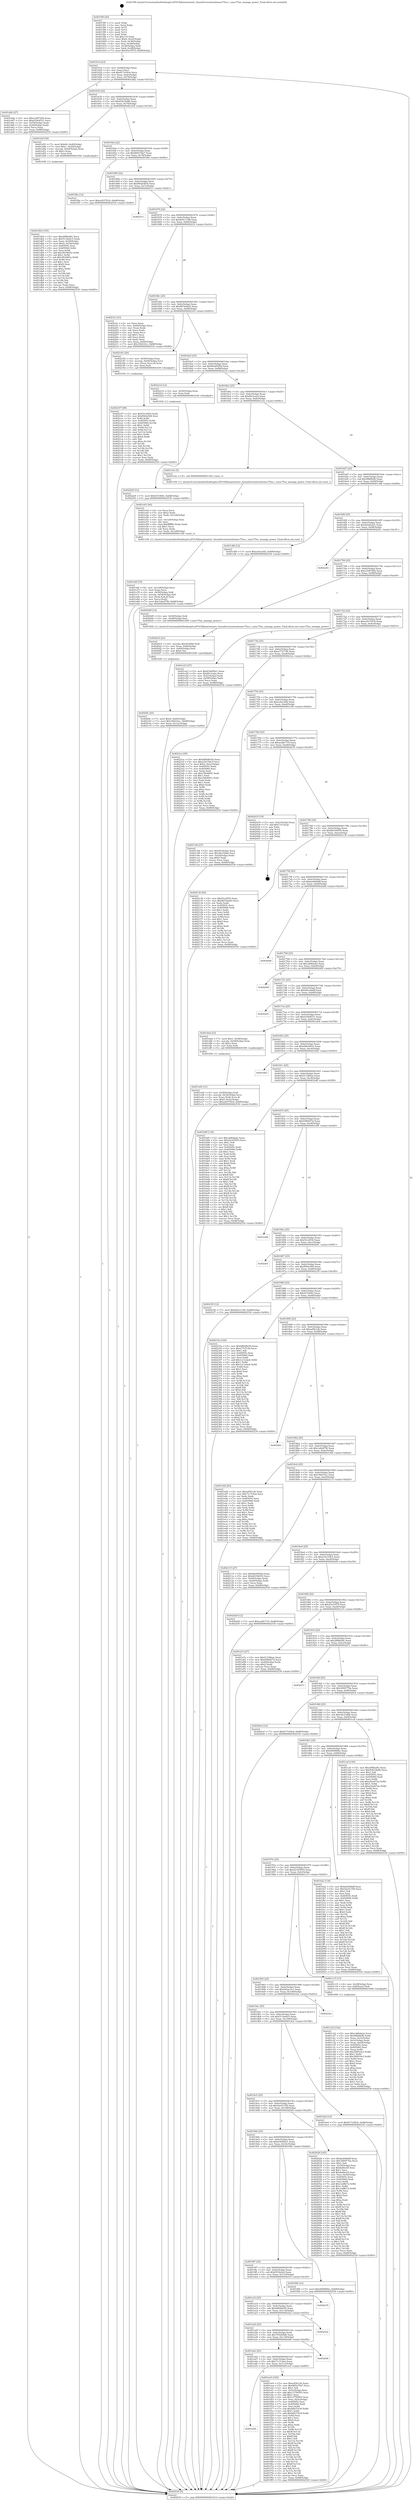 digraph "0x4015f0" {
  label = "0x4015f0 (/mnt/c/Users/mathe/Desktop/tcc/POCII/binaries/extr_linuxdriversnetusbsmsc75xx.c_smsc75xx_manage_power_Final-ollvm.out::main(0))"
  labelloc = "t"
  node[shape=record]

  Entry [label="",width=0.3,height=0.3,shape=circle,fillcolor=black,style=filled]
  "0x40161d" [label="{
     0x40161d [23]\l
     | [instrs]\l
     &nbsp;&nbsp;0x40161d \<+3\>: mov -0x68(%rbp),%eax\l
     &nbsp;&nbsp;0x401620 \<+2\>: mov %eax,%ecx\l
     &nbsp;&nbsp;0x401622 \<+6\>: sub $0x817e59cb,%ecx\l
     &nbsp;&nbsp;0x401628 \<+3\>: mov %eax,-0x6c(%rbp)\l
     &nbsp;&nbsp;0x40162b \<+3\>: mov %ecx,-0x70(%rbp)\l
     &nbsp;&nbsp;0x40162e \<+6\>: je 0000000000401dd2 \<main+0x7e2\>\l
  }"]
  "0x401dd2" [label="{
     0x401dd2 [27]\l
     | [instrs]\l
     &nbsp;&nbsp;0x401dd2 \<+5\>: mov $0xa1697d5b,%eax\l
     &nbsp;&nbsp;0x401dd7 \<+5\>: mov $0xd3564531,%ecx\l
     &nbsp;&nbsp;0x401ddc \<+3\>: mov -0x54(%rbp),%edx\l
     &nbsp;&nbsp;0x401ddf \<+3\>: cmp -0x44(%rbp),%edx\l
     &nbsp;&nbsp;0x401de2 \<+3\>: cmovl %ecx,%eax\l
     &nbsp;&nbsp;0x401de5 \<+3\>: mov %eax,-0x68(%rbp)\l
     &nbsp;&nbsp;0x401de8 \<+5\>: jmp 0000000000402530 \<main+0xf40\>\l
  }"]
  "0x401634" [label="{
     0x401634 [22]\l
     | [instrs]\l
     &nbsp;&nbsp;0x401634 \<+5\>: jmp 0000000000401639 \<main+0x49\>\l
     &nbsp;&nbsp;0x401639 \<+3\>: mov -0x6c(%rbp),%eax\l
     &nbsp;&nbsp;0x40163c \<+5\>: sub $0x83619e86,%eax\l
     &nbsp;&nbsp;0x401641 \<+3\>: mov %eax,-0x74(%rbp)\l
     &nbsp;&nbsp;0x401644 \<+6\>: je 0000000000401d3f \<main+0x74f\>\l
  }"]
  Exit [label="",width=0.3,height=0.3,shape=circle,fillcolor=black,style=filled,peripheries=2]
  "0x401d3f" [label="{
     0x401d3f [30]\l
     | [instrs]\l
     &nbsp;&nbsp;0x401d3f \<+7\>: movl $0x64,-0x40(%rbp)\l
     &nbsp;&nbsp;0x401d46 \<+7\>: movl $0x1,-0x44(%rbp)\l
     &nbsp;&nbsp;0x401d4d \<+4\>: movslq -0x44(%rbp),%rax\l
     &nbsp;&nbsp;0x401d51 \<+4\>: shl $0x3,%rax\l
     &nbsp;&nbsp;0x401d55 \<+3\>: mov %rax,%rdi\l
     &nbsp;&nbsp;0x401d58 \<+5\>: call 0000000000401050 \<malloc@plt\>\l
     | [calls]\l
     &nbsp;&nbsp;0x401050 \{1\} (unknown)\l
  }"]
  "0x40164a" [label="{
     0x40164a [22]\l
     | [instrs]\l
     &nbsp;&nbsp;0x40164a \<+5\>: jmp 000000000040164f \<main+0x5f\>\l
     &nbsp;&nbsp;0x40164f \<+3\>: mov -0x6c(%rbp),%eax\l
     &nbsp;&nbsp;0x401652 \<+5\>: sub $0x865e79a7,%eax\l
     &nbsp;&nbsp;0x401657 \<+3\>: mov %eax,-0x78(%rbp)\l
     &nbsp;&nbsp;0x40165a \<+6\>: je 0000000000401f8a \<main+0x99a\>\l
  }"]
  "0x402229" [label="{
     0x402229 [12]\l
     | [instrs]\l
     &nbsp;&nbsp;0x402229 \<+7\>: movl $0x615369c,-0x68(%rbp)\l
     &nbsp;&nbsp;0x402230 \<+5\>: jmp 0000000000402530 \<main+0xf40\>\l
  }"]
  "0x401f8a" [label="{
     0x401f8a [12]\l
     | [instrs]\l
     &nbsp;&nbsp;0x401f8a \<+7\>: movl $0xa2037818,-0x68(%rbp)\l
     &nbsp;&nbsp;0x401f91 \<+5\>: jmp 0000000000402530 \<main+0xf40\>\l
  }"]
  "0x401660" [label="{
     0x401660 [22]\l
     | [instrs]\l
     &nbsp;&nbsp;0x401660 \<+5\>: jmp 0000000000401665 \<main+0x75\>\l
     &nbsp;&nbsp;0x401665 \<+3\>: mov -0x6c(%rbp),%eax\l
     &nbsp;&nbsp;0x401668 \<+5\>: sub $0x89ad383b,%eax\l
     &nbsp;&nbsp;0x40166d \<+3\>: mov %eax,-0x7c(%rbp)\l
     &nbsp;&nbsp;0x401670 \<+6\>: je 0000000000402511 \<main+0xf21\>\l
  }"]
  "0x402197" [label="{
     0x402197 [89]\l
     | [instrs]\l
     &nbsp;&nbsp;0x402197 \<+5\>: mov $0xf3cc0f34,%edx\l
     &nbsp;&nbsp;0x40219c \<+5\>: mov $0xf944e560,%esi\l
     &nbsp;&nbsp;0x4021a1 \<+3\>: xor %r8d,%r8d\l
     &nbsp;&nbsp;0x4021a4 \<+8\>: mov 0x40505c,%r9d\l
     &nbsp;&nbsp;0x4021ac \<+8\>: mov 0x405060,%r10d\l
     &nbsp;&nbsp;0x4021b4 \<+4\>: sub $0x1,%r8d\l
     &nbsp;&nbsp;0x4021b8 \<+3\>: mov %r9d,%r11d\l
     &nbsp;&nbsp;0x4021bb \<+3\>: add %r8d,%r11d\l
     &nbsp;&nbsp;0x4021be \<+4\>: imul %r11d,%r9d\l
     &nbsp;&nbsp;0x4021c2 \<+4\>: and $0x1,%r9d\l
     &nbsp;&nbsp;0x4021c6 \<+4\>: cmp $0x0,%r9d\l
     &nbsp;&nbsp;0x4021ca \<+3\>: sete %bl\l
     &nbsp;&nbsp;0x4021cd \<+4\>: cmp $0xa,%r10d\l
     &nbsp;&nbsp;0x4021d1 \<+4\>: setl %r14b\l
     &nbsp;&nbsp;0x4021d5 \<+3\>: mov %bl,%r15b\l
     &nbsp;&nbsp;0x4021d8 \<+3\>: and %r14b,%r15b\l
     &nbsp;&nbsp;0x4021db \<+3\>: xor %r14b,%bl\l
     &nbsp;&nbsp;0x4021de \<+3\>: or %bl,%r15b\l
     &nbsp;&nbsp;0x4021e1 \<+4\>: test $0x1,%r15b\l
     &nbsp;&nbsp;0x4021e5 \<+3\>: cmovne %esi,%edx\l
     &nbsp;&nbsp;0x4021e8 \<+3\>: mov %edx,-0x68(%rbp)\l
     &nbsp;&nbsp;0x4021eb \<+5\>: jmp 0000000000402530 \<main+0xf40\>\l
  }"]
  "0x402511" [label="{
     0x402511\l
  }", style=dashed]
  "0x401676" [label="{
     0x401676 [22]\l
     | [instrs]\l
     &nbsp;&nbsp;0x401676 \<+5\>: jmp 000000000040167b \<main+0x8b\>\l
     &nbsp;&nbsp;0x40167b \<+3\>: mov -0x6c(%rbp),%eax\l
     &nbsp;&nbsp;0x40167e \<+5\>: sub $0x8a5c1148,%eax\l
     &nbsp;&nbsp;0x401683 \<+3\>: mov %eax,-0x80(%rbp)\l
     &nbsp;&nbsp;0x401686 \<+6\>: je 00000000004021fc \<main+0xc0c\>\l
  }"]
  "0x4020fc" [label="{
     0x4020fc [25]\l
     | [instrs]\l
     &nbsp;&nbsp;0x4020fc \<+7\>: movl $0x0,-0x64(%rbp)\l
     &nbsp;&nbsp;0x402103 \<+7\>: movl $0x1fb410cc,-0x68(%rbp)\l
     &nbsp;&nbsp;0x40210a \<+6\>: mov %eax,-0x12c(%rbp)\l
     &nbsp;&nbsp;0x402110 \<+5\>: jmp 0000000000402530 \<main+0xf40\>\l
  }"]
  "0x4021fc" [label="{
     0x4021fc [33]\l
     | [instrs]\l
     &nbsp;&nbsp;0x4021fc \<+2\>: xor %eax,%eax\l
     &nbsp;&nbsp;0x4021fe \<+3\>: mov -0x64(%rbp),%ecx\l
     &nbsp;&nbsp;0x402201 \<+2\>: mov %eax,%edx\l
     &nbsp;&nbsp;0x402203 \<+2\>: sub %ecx,%edx\l
     &nbsp;&nbsp;0x402205 \<+2\>: mov %eax,%ecx\l
     &nbsp;&nbsp;0x402207 \<+3\>: sub $0x1,%ecx\l
     &nbsp;&nbsp;0x40220a \<+2\>: add %ecx,%edx\l
     &nbsp;&nbsp;0x40220c \<+2\>: sub %edx,%eax\l
     &nbsp;&nbsp;0x40220e \<+3\>: mov %eax,-0x64(%rbp)\l
     &nbsp;&nbsp;0x402211 \<+7\>: movl $0x1fb410cc,-0x68(%rbp)\l
     &nbsp;&nbsp;0x402218 \<+5\>: jmp 0000000000402530 \<main+0xf40\>\l
  }"]
  "0x40168c" [label="{
     0x40168c [25]\l
     | [instrs]\l
     &nbsp;&nbsp;0x40168c \<+5\>: jmp 0000000000401691 \<main+0xa1\>\l
     &nbsp;&nbsp;0x401691 \<+3\>: mov -0x6c(%rbp),%eax\l
     &nbsp;&nbsp;0x401694 \<+5\>: sub $0x8b7babd3,%eax\l
     &nbsp;&nbsp;0x401699 \<+6\>: mov %eax,-0x84(%rbp)\l
     &nbsp;&nbsp;0x40169f \<+6\>: je 0000000000402183 \<main+0xb93\>\l
  }"]
  "0x4020e5" [label="{
     0x4020e5 [23]\l
     | [instrs]\l
     &nbsp;&nbsp;0x4020e5 \<+10\>: movabs $0x4030b6,%rdi\l
     &nbsp;&nbsp;0x4020ef \<+3\>: mov %eax,-0x60(%rbp)\l
     &nbsp;&nbsp;0x4020f2 \<+3\>: mov -0x60(%rbp),%esi\l
     &nbsp;&nbsp;0x4020f5 \<+2\>: mov $0x0,%al\l
     &nbsp;&nbsp;0x4020f7 \<+5\>: call 0000000000401040 \<printf@plt\>\l
     | [calls]\l
     &nbsp;&nbsp;0x401040 \{1\} (unknown)\l
  }"]
  "0x402183" [label="{
     0x402183 [20]\l
     | [instrs]\l
     &nbsp;&nbsp;0x402183 \<+4\>: mov -0x50(%rbp),%rax\l
     &nbsp;&nbsp;0x402187 \<+4\>: movslq -0x64(%rbp),%rcx\l
     &nbsp;&nbsp;0x40218b \<+4\>: mov (%rax,%rcx,8),%rax\l
     &nbsp;&nbsp;0x40218f \<+3\>: mov %rax,%rdi\l
     &nbsp;&nbsp;0x402192 \<+5\>: call 0000000000401030 \<free@plt\>\l
     | [calls]\l
     &nbsp;&nbsp;0x401030 \{1\} (unknown)\l
  }"]
  "0x4016a5" [label="{
     0x4016a5 [25]\l
     | [instrs]\l
     &nbsp;&nbsp;0x4016a5 \<+5\>: jmp 00000000004016aa \<main+0xba\>\l
     &nbsp;&nbsp;0x4016aa \<+3\>: mov -0x6c(%rbp),%eax\l
     &nbsp;&nbsp;0x4016ad \<+5\>: sub $0x8ba85d5d,%eax\l
     &nbsp;&nbsp;0x4016b2 \<+6\>: mov %eax,-0x88(%rbp)\l
     &nbsp;&nbsp;0x4016b8 \<+6\>: je 000000000040221d \<main+0xc2d\>\l
  }"]
  "0x401a5b" [label="{
     0x401a5b\l
  }", style=dashed]
  "0x40221d" [label="{
     0x40221d [12]\l
     | [instrs]\l
     &nbsp;&nbsp;0x40221d \<+4\>: mov -0x50(%rbp),%rax\l
     &nbsp;&nbsp;0x402221 \<+3\>: mov %rax,%rdi\l
     &nbsp;&nbsp;0x402224 \<+5\>: call 0000000000401030 \<free@plt\>\l
     | [calls]\l
     &nbsp;&nbsp;0x401030 \{1\} (unknown)\l
  }"]
  "0x4016be" [label="{
     0x4016be [25]\l
     | [instrs]\l
     &nbsp;&nbsp;0x4016be \<+5\>: jmp 00000000004016c3 \<main+0xd3\>\l
     &nbsp;&nbsp;0x4016c3 \<+3\>: mov -0x6c(%rbp),%eax\l
     &nbsp;&nbsp;0x4016c6 \<+5\>: sub $0x8fc3ca2a,%eax\l
     &nbsp;&nbsp;0x4016cb \<+6\>: mov %eax,-0x8c(%rbp)\l
     &nbsp;&nbsp;0x4016d1 \<+6\>: je 0000000000401e3e \<main+0x84e\>\l
  }"]
  "0x401ee5" [label="{
     0x401ee5 [165]\l
     | [instrs]\l
     &nbsp;&nbsp;0x401ee5 \<+5\>: mov $0xed5b12b,%eax\l
     &nbsp;&nbsp;0x401eea \<+5\>: mov $0x865e79a7,%ecx\l
     &nbsp;&nbsp;0x401eef \<+2\>: mov $0x1,%dl\l
     &nbsp;&nbsp;0x401ef1 \<+3\>: mov -0x5c(%rbp),%esi\l
     &nbsp;&nbsp;0x401ef4 \<+6\>: add $0x13750503,%esi\l
     &nbsp;&nbsp;0x401efa \<+3\>: add $0x1,%esi\l
     &nbsp;&nbsp;0x401efd \<+6\>: sub $0x13750503,%esi\l
     &nbsp;&nbsp;0x401f03 \<+3\>: mov %esi,-0x5c(%rbp)\l
     &nbsp;&nbsp;0x401f06 \<+7\>: mov 0x40505c,%esi\l
     &nbsp;&nbsp;0x401f0d \<+7\>: mov 0x405060,%edi\l
     &nbsp;&nbsp;0x401f14 \<+3\>: mov %esi,%r8d\l
     &nbsp;&nbsp;0x401f17 \<+7\>: sub $0xbf637439,%r8d\l
     &nbsp;&nbsp;0x401f1e \<+4\>: sub $0x1,%r8d\l
     &nbsp;&nbsp;0x401f22 \<+7\>: add $0xbf637439,%r8d\l
     &nbsp;&nbsp;0x401f29 \<+4\>: imul %r8d,%esi\l
     &nbsp;&nbsp;0x401f2d \<+3\>: and $0x1,%esi\l
     &nbsp;&nbsp;0x401f30 \<+3\>: cmp $0x0,%esi\l
     &nbsp;&nbsp;0x401f33 \<+4\>: sete %r9b\l
     &nbsp;&nbsp;0x401f37 \<+3\>: cmp $0xa,%edi\l
     &nbsp;&nbsp;0x401f3a \<+4\>: setl %r10b\l
     &nbsp;&nbsp;0x401f3e \<+3\>: mov %r9b,%r11b\l
     &nbsp;&nbsp;0x401f41 \<+4\>: xor $0xff,%r11b\l
     &nbsp;&nbsp;0x401f45 \<+3\>: mov %r10b,%bl\l
     &nbsp;&nbsp;0x401f48 \<+3\>: xor $0xff,%bl\l
     &nbsp;&nbsp;0x401f4b \<+3\>: xor $0x1,%dl\l
     &nbsp;&nbsp;0x401f4e \<+3\>: mov %r11b,%r14b\l
     &nbsp;&nbsp;0x401f51 \<+4\>: and $0xff,%r14b\l
     &nbsp;&nbsp;0x401f55 \<+3\>: and %dl,%r9b\l
     &nbsp;&nbsp;0x401f58 \<+3\>: mov %bl,%r15b\l
     &nbsp;&nbsp;0x401f5b \<+4\>: and $0xff,%r15b\l
     &nbsp;&nbsp;0x401f5f \<+3\>: and %dl,%r10b\l
     &nbsp;&nbsp;0x401f62 \<+3\>: or %r9b,%r14b\l
     &nbsp;&nbsp;0x401f65 \<+3\>: or %r10b,%r15b\l
     &nbsp;&nbsp;0x401f68 \<+3\>: xor %r15b,%r14b\l
     &nbsp;&nbsp;0x401f6b \<+3\>: or %bl,%r11b\l
     &nbsp;&nbsp;0x401f6e \<+4\>: xor $0xff,%r11b\l
     &nbsp;&nbsp;0x401f72 \<+3\>: or $0x1,%dl\l
     &nbsp;&nbsp;0x401f75 \<+3\>: and %dl,%r11b\l
     &nbsp;&nbsp;0x401f78 \<+3\>: or %r11b,%r14b\l
     &nbsp;&nbsp;0x401f7b \<+4\>: test $0x1,%r14b\l
     &nbsp;&nbsp;0x401f7f \<+3\>: cmovne %ecx,%eax\l
     &nbsp;&nbsp;0x401f82 \<+3\>: mov %eax,-0x68(%rbp)\l
     &nbsp;&nbsp;0x401f85 \<+5\>: jmp 0000000000402530 \<main+0xf40\>\l
  }"]
  "0x401e3e" [label="{
     0x401e3e [5]\l
     | [instrs]\l
     &nbsp;&nbsp;0x401e3e \<+5\>: call 0000000000401160 \<next_i\>\l
     | [calls]\l
     &nbsp;&nbsp;0x401160 \{1\} (/mnt/c/Users/mathe/Desktop/tcc/POCII/binaries/extr_linuxdriversnetusbsmsc75xx.c_smsc75xx_manage_power_Final-ollvm.out::next_i)\l
  }"]
  "0x4016d7" [label="{
     0x4016d7 [25]\l
     | [instrs]\l
     &nbsp;&nbsp;0x4016d7 \<+5\>: jmp 00000000004016dc \<main+0xec\>\l
     &nbsp;&nbsp;0x4016dc \<+3\>: mov -0x6c(%rbp),%eax\l
     &nbsp;&nbsp;0x4016df \<+5\>: sub $0x99b8fefb,%eax\l
     &nbsp;&nbsp;0x4016e4 \<+6\>: mov %eax,-0x90(%rbp)\l
     &nbsp;&nbsp;0x4016ea \<+6\>: je 0000000000401c88 \<main+0x698\>\l
  }"]
  "0x401a42" [label="{
     0x401a42 [25]\l
     | [instrs]\l
     &nbsp;&nbsp;0x401a42 \<+5\>: jmp 0000000000401a47 \<main+0x457\>\l
     &nbsp;&nbsp;0x401a47 \<+3\>: mov -0x6c(%rbp),%eax\l
     &nbsp;&nbsp;0x401a4a \<+5\>: sub $0x71c7c4ea,%eax\l
     &nbsp;&nbsp;0x401a4f \<+6\>: mov %eax,-0x11c(%rbp)\l
     &nbsp;&nbsp;0x401a55 \<+6\>: je 0000000000401ee5 \<main+0x8f5\>\l
  }"]
  "0x401c88" [label="{
     0x401c88 [12]\l
     | [instrs]\l
     &nbsp;&nbsp;0x401c88 \<+7\>: movl $0xac6ce292,-0x68(%rbp)\l
     &nbsp;&nbsp;0x401c8f \<+5\>: jmp 0000000000402530 \<main+0xf40\>\l
  }"]
  "0x4016f0" [label="{
     0x4016f0 [25]\l
     | [instrs]\l
     &nbsp;&nbsp;0x4016f0 \<+5\>: jmp 00000000004016f5 \<main+0x105\>\l
     &nbsp;&nbsp;0x4016f5 \<+3\>: mov -0x6c(%rbp),%eax\l
     &nbsp;&nbsp;0x4016f8 \<+5\>: sub $0x9a5d2221,%eax\l
     &nbsp;&nbsp;0x4016fd \<+6\>: mov %eax,-0x94(%rbp)\l
     &nbsp;&nbsp;0x401703 \<+6\>: je 0000000000402241 \<main+0xc51\>\l
  }"]
  "0x402448" [label="{
     0x402448\l
  }", style=dashed]
  "0x402241" [label="{
     0x402241\l
  }", style=dashed]
  "0x401709" [label="{
     0x401709 [25]\l
     | [instrs]\l
     &nbsp;&nbsp;0x401709 \<+5\>: jmp 000000000040170e \<main+0x11e\>\l
     &nbsp;&nbsp;0x40170e \<+3\>: mov -0x6c(%rbp),%eax\l
     &nbsp;&nbsp;0x401711 \<+5\>: sub $0xa1697d5b,%eax\l
     &nbsp;&nbsp;0x401716 \<+6\>: mov %eax,-0x98(%rbp)\l
     &nbsp;&nbsp;0x40171c \<+6\>: je 00000000004020d9 \<main+0xae9\>\l
  }"]
  "0x401a29" [label="{
     0x401a29 [25]\l
     | [instrs]\l
     &nbsp;&nbsp;0x401a29 \<+5\>: jmp 0000000000401a2e \<main+0x43e\>\l
     &nbsp;&nbsp;0x401a2e \<+3\>: mov -0x6c(%rbp),%eax\l
     &nbsp;&nbsp;0x401a31 \<+5\>: sub $0x705e65d6,%eax\l
     &nbsp;&nbsp;0x401a36 \<+6\>: mov %eax,-0x118(%rbp)\l
     &nbsp;&nbsp;0x401a3c \<+6\>: je 0000000000402448 \<main+0xe58\>\l
  }"]
  "0x4020d9" [label="{
     0x4020d9 [12]\l
     | [instrs]\l
     &nbsp;&nbsp;0x4020d9 \<+4\>: mov -0x50(%rbp),%rdi\l
     &nbsp;&nbsp;0x4020dd \<+3\>: mov -0x40(%rbp),%esi\l
     &nbsp;&nbsp;0x4020e0 \<+5\>: call 0000000000401400 \<smsc75xx_manage_power\>\l
     | [calls]\l
     &nbsp;&nbsp;0x401400 \{1\} (/mnt/c/Users/mathe/Desktop/tcc/POCII/binaries/extr_linuxdriversnetusbsmsc75xx.c_smsc75xx_manage_power_Final-ollvm.out::smsc75xx_manage_power)\l
  }"]
  "0x401722" [label="{
     0x401722 [25]\l
     | [instrs]\l
     &nbsp;&nbsp;0x401722 \<+5\>: jmp 0000000000401727 \<main+0x137\>\l
     &nbsp;&nbsp;0x401727 \<+3\>: mov -0x6c(%rbp),%eax\l
     &nbsp;&nbsp;0x40172a \<+5\>: sub $0xa2037818,%eax\l
     &nbsp;&nbsp;0x40172f \<+6\>: mov %eax,-0x9c(%rbp)\l
     &nbsp;&nbsp;0x401735 \<+6\>: je 0000000000401e23 \<main+0x833\>\l
  }"]
  "0x402522" [label="{
     0x402522\l
  }", style=dashed]
  "0x401e23" [label="{
     0x401e23 [27]\l
     | [instrs]\l
     &nbsp;&nbsp;0x401e23 \<+5\>: mov $0x634d5be1,%eax\l
     &nbsp;&nbsp;0x401e28 \<+5\>: mov $0x8fc3ca2a,%ecx\l
     &nbsp;&nbsp;0x401e2d \<+3\>: mov -0x5c(%rbp),%edx\l
     &nbsp;&nbsp;0x401e30 \<+3\>: cmp -0x58(%rbp),%edx\l
     &nbsp;&nbsp;0x401e33 \<+3\>: cmovl %ecx,%eax\l
     &nbsp;&nbsp;0x401e36 \<+3\>: mov %eax,-0x68(%rbp)\l
     &nbsp;&nbsp;0x401e39 \<+5\>: jmp 0000000000402530 \<main+0xf40\>\l
  }"]
  "0x40173b" [label="{
     0x40173b [25]\l
     | [instrs]\l
     &nbsp;&nbsp;0x40173b \<+5\>: jmp 0000000000401740 \<main+0x150\>\l
     &nbsp;&nbsp;0x401740 \<+3\>: mov -0x6c(%rbp),%eax\l
     &nbsp;&nbsp;0x401743 \<+5\>: sub $0xa77271fb,%eax\l
     &nbsp;&nbsp;0x401748 \<+6\>: mov %eax,-0xa0(%rbp)\l
     &nbsp;&nbsp;0x40174e \<+6\>: je 00000000004023ca \<main+0xdda\>\l
  }"]
  "0x401a10" [label="{
     0x401a10 [25]\l
     | [instrs]\l
     &nbsp;&nbsp;0x401a10 \<+5\>: jmp 0000000000401a15 \<main+0x425\>\l
     &nbsp;&nbsp;0x401a15 \<+3\>: mov -0x6c(%rbp),%eax\l
     &nbsp;&nbsp;0x401a18 \<+5\>: sub $0x689d9e50,%eax\l
     &nbsp;&nbsp;0x401a1d \<+6\>: mov %eax,-0x114(%rbp)\l
     &nbsp;&nbsp;0x401a23 \<+6\>: je 0000000000402522 \<main+0xf32\>\l
  }"]
  "0x4023ca" [label="{
     0x4023ca [95]\l
     | [instrs]\l
     &nbsp;&nbsp;0x4023ca \<+5\>: mov $0x689d9e50,%eax\l
     &nbsp;&nbsp;0x4023cf \<+5\>: mov $0x23415dc5,%ecx\l
     &nbsp;&nbsp;0x4023d4 \<+7\>: movl $0x0,-0x2c(%rbp)\l
     &nbsp;&nbsp;0x4023db \<+7\>: mov 0x40505c,%edx\l
     &nbsp;&nbsp;0x4023e2 \<+7\>: mov 0x405060,%esi\l
     &nbsp;&nbsp;0x4023e9 \<+2\>: mov %edx,%edi\l
     &nbsp;&nbsp;0x4023eb \<+6\>: sub $0xc58e8491,%edi\l
     &nbsp;&nbsp;0x4023f1 \<+3\>: sub $0x1,%edi\l
     &nbsp;&nbsp;0x4023f4 \<+6\>: add $0xc58e8491,%edi\l
     &nbsp;&nbsp;0x4023fa \<+3\>: imul %edi,%edx\l
     &nbsp;&nbsp;0x4023fd \<+3\>: and $0x1,%edx\l
     &nbsp;&nbsp;0x402400 \<+3\>: cmp $0x0,%edx\l
     &nbsp;&nbsp;0x402403 \<+4\>: sete %r8b\l
     &nbsp;&nbsp;0x402407 \<+3\>: cmp $0xa,%esi\l
     &nbsp;&nbsp;0x40240a \<+4\>: setl %r9b\l
     &nbsp;&nbsp;0x40240e \<+3\>: mov %r8b,%r10b\l
     &nbsp;&nbsp;0x402411 \<+3\>: and %r9b,%r10b\l
     &nbsp;&nbsp;0x402414 \<+3\>: xor %r9b,%r8b\l
     &nbsp;&nbsp;0x402417 \<+3\>: or %r8b,%r10b\l
     &nbsp;&nbsp;0x40241a \<+4\>: test $0x1,%r10b\l
     &nbsp;&nbsp;0x40241e \<+3\>: cmovne %ecx,%eax\l
     &nbsp;&nbsp;0x402421 \<+3\>: mov %eax,-0x68(%rbp)\l
     &nbsp;&nbsp;0x402424 \<+5\>: jmp 0000000000402530 \<main+0xf40\>\l
  }"]
  "0x401754" [label="{
     0x401754 [25]\l
     | [instrs]\l
     &nbsp;&nbsp;0x401754 \<+5\>: jmp 0000000000401759 \<main+0x169\>\l
     &nbsp;&nbsp;0x401759 \<+3\>: mov -0x6c(%rbp),%eax\l
     &nbsp;&nbsp;0x40175c \<+5\>: sub $0xac6ce292,%eax\l
     &nbsp;&nbsp;0x401761 \<+6\>: mov %eax,-0xa4(%rbp)\l
     &nbsp;&nbsp;0x401767 \<+6\>: je 0000000000401c94 \<main+0x6a4\>\l
  }"]
  "0x402235" [label="{
     0x402235\l
  }", style=dashed]
  "0x401c94" [label="{
     0x401c94 [27]\l
     | [instrs]\l
     &nbsp;&nbsp;0x401c94 \<+5\>: mov $0x6534efa4,%eax\l
     &nbsp;&nbsp;0x401c99 \<+5\>: mov $0x3fe33d6b,%ecx\l
     &nbsp;&nbsp;0x401c9e \<+3\>: mov -0x24(%rbp),%edx\l
     &nbsp;&nbsp;0x401ca1 \<+3\>: cmp $0x0,%edx\l
     &nbsp;&nbsp;0x401ca4 \<+3\>: cmove %ecx,%eax\l
     &nbsp;&nbsp;0x401ca7 \<+3\>: mov %eax,-0x68(%rbp)\l
     &nbsp;&nbsp;0x401caa \<+5\>: jmp 0000000000402530 \<main+0xf40\>\l
  }"]
  "0x40176d" [label="{
     0x40176d [25]\l
     | [instrs]\l
     &nbsp;&nbsp;0x40176d \<+5\>: jmp 0000000000401772 \<main+0x182\>\l
     &nbsp;&nbsp;0x401772 \<+3\>: mov -0x6c(%rbp),%eax\l
     &nbsp;&nbsp;0x401775 \<+5\>: sub $0xacdbc719,%eax\l
     &nbsp;&nbsp;0x40177a \<+6\>: mov %eax,-0xa8(%rbp)\l
     &nbsp;&nbsp;0x401780 \<+6\>: je 0000000000402435 \<main+0xe45\>\l
  }"]
  "0x4019f7" [label="{
     0x4019f7 [25]\l
     | [instrs]\l
     &nbsp;&nbsp;0x4019f7 \<+5\>: jmp 00000000004019fc \<main+0x40c\>\l
     &nbsp;&nbsp;0x4019fc \<+3\>: mov -0x6c(%rbp),%eax\l
     &nbsp;&nbsp;0x4019ff \<+5\>: sub $0x6534efa4,%eax\l
     &nbsp;&nbsp;0x401a04 \<+6\>: mov %eax,-0x110(%rbp)\l
     &nbsp;&nbsp;0x401a0a \<+6\>: je 0000000000402235 \<main+0xc45\>\l
  }"]
  "0x402435" [label="{
     0x402435 [19]\l
     | [instrs]\l
     &nbsp;&nbsp;0x402435 \<+3\>: mov -0x2c(%rbp),%eax\l
     &nbsp;&nbsp;0x402438 \<+7\>: add $0x110,%rsp\l
     &nbsp;&nbsp;0x40243f \<+1\>: pop %rbx\l
     &nbsp;&nbsp;0x402440 \<+2\>: pop %r12\l
     &nbsp;&nbsp;0x402442 \<+2\>: pop %r14\l
     &nbsp;&nbsp;0x402444 \<+2\>: pop %r15\l
     &nbsp;&nbsp;0x402446 \<+1\>: pop %rbp\l
     &nbsp;&nbsp;0x402447 \<+1\>: ret\l
  }"]
  "0x401786" [label="{
     0x401786 [25]\l
     | [instrs]\l
     &nbsp;&nbsp;0x401786 \<+5\>: jmp 000000000040178b \<main+0x19b\>\l
     &nbsp;&nbsp;0x40178b \<+3\>: mov -0x6c(%rbp),%eax\l
     &nbsp;&nbsp;0x40178e \<+5\>: sub $0xb8194055,%eax\l
     &nbsp;&nbsp;0x401793 \<+6\>: mov %eax,-0xac(%rbp)\l
     &nbsp;&nbsp;0x401799 \<+6\>: je 0000000000402130 \<main+0xb40\>\l
  }"]
  "0x401f96" [label="{
     0x401f96 [12]\l
     | [instrs]\l
     &nbsp;&nbsp;0x401f96 \<+7\>: movl $0x400906bc,-0x68(%rbp)\l
     &nbsp;&nbsp;0x401f9d \<+5\>: jmp 0000000000402530 \<main+0xf40\>\l
  }"]
  "0x402130" [label="{
     0x402130 [83]\l
     | [instrs]\l
     &nbsp;&nbsp;0x402130 \<+5\>: mov $0xf3cc0f34,%eax\l
     &nbsp;&nbsp;0x402135 \<+5\>: mov $0x8b7babd3,%ecx\l
     &nbsp;&nbsp;0x40213a \<+2\>: xor %edx,%edx\l
     &nbsp;&nbsp;0x40213c \<+7\>: mov 0x40505c,%esi\l
     &nbsp;&nbsp;0x402143 \<+7\>: mov 0x405060,%edi\l
     &nbsp;&nbsp;0x40214a \<+3\>: sub $0x1,%edx\l
     &nbsp;&nbsp;0x40214d \<+3\>: mov %esi,%r8d\l
     &nbsp;&nbsp;0x402150 \<+3\>: add %edx,%r8d\l
     &nbsp;&nbsp;0x402153 \<+4\>: imul %r8d,%esi\l
     &nbsp;&nbsp;0x402157 \<+3\>: and $0x1,%esi\l
     &nbsp;&nbsp;0x40215a \<+3\>: cmp $0x0,%esi\l
     &nbsp;&nbsp;0x40215d \<+4\>: sete %r9b\l
     &nbsp;&nbsp;0x402161 \<+3\>: cmp $0xa,%edi\l
     &nbsp;&nbsp;0x402164 \<+4\>: setl %r10b\l
     &nbsp;&nbsp;0x402168 \<+3\>: mov %r9b,%r11b\l
     &nbsp;&nbsp;0x40216b \<+3\>: and %r10b,%r11b\l
     &nbsp;&nbsp;0x40216e \<+3\>: xor %r10b,%r9b\l
     &nbsp;&nbsp;0x402171 \<+3\>: or %r9b,%r11b\l
     &nbsp;&nbsp;0x402174 \<+4\>: test $0x1,%r11b\l
     &nbsp;&nbsp;0x402178 \<+3\>: cmovne %ecx,%eax\l
     &nbsp;&nbsp;0x40217b \<+3\>: mov %eax,-0x68(%rbp)\l
     &nbsp;&nbsp;0x40217e \<+5\>: jmp 0000000000402530 \<main+0xf40\>\l
  }"]
  "0x40179f" [label="{
     0x40179f [25]\l
     | [instrs]\l
     &nbsp;&nbsp;0x40179f \<+5\>: jmp 00000000004017a4 \<main+0x1b4\>\l
     &nbsp;&nbsp;0x4017a4 \<+3\>: mov -0x6c(%rbp),%eax\l
     &nbsp;&nbsp;0x4017a7 \<+5\>: sub $0xba944bdf,%eax\l
     &nbsp;&nbsp;0x4017ac \<+6\>: mov %eax,-0xb0(%rbp)\l
     &nbsp;&nbsp;0x4017b2 \<+6\>: je 00000000004024d0 \<main+0xee0\>\l
  }"]
  "0x4019de" [label="{
     0x4019de [25]\l
     | [instrs]\l
     &nbsp;&nbsp;0x4019de \<+5\>: jmp 00000000004019e3 \<main+0x3f3\>\l
     &nbsp;&nbsp;0x4019e3 \<+3\>: mov -0x6c(%rbp),%eax\l
     &nbsp;&nbsp;0x4019e6 \<+5\>: sub $0x634d5be1,%eax\l
     &nbsp;&nbsp;0x4019eb \<+6\>: mov %eax,-0x10c(%rbp)\l
     &nbsp;&nbsp;0x4019f1 \<+6\>: je 0000000000401f96 \<main+0x9a6\>\l
  }"]
  "0x4024d0" [label="{
     0x4024d0\l
  }", style=dashed]
  "0x4017b8" [label="{
     0x4017b8 [25]\l
     | [instrs]\l
     &nbsp;&nbsp;0x4017b8 \<+5\>: jmp 00000000004017bd \<main+0x1cd\>\l
     &nbsp;&nbsp;0x4017bd \<+3\>: mov -0x6c(%rbp),%eax\l
     &nbsp;&nbsp;0x4017c0 \<+5\>: sub $0xcdd6da2e,%eax\l
     &nbsp;&nbsp;0x4017c5 \<+6\>: mov %eax,-0xb4(%rbp)\l
     &nbsp;&nbsp;0x4017cb \<+6\>: je 0000000000402460 \<main+0xe70\>\l
  }"]
  "0x402028" [label="{
     0x402028 [165]\l
     | [instrs]\l
     &nbsp;&nbsp;0x402028 \<+5\>: mov $0xba944bdf,%eax\l
     &nbsp;&nbsp;0x40202d \<+5\>: mov $0x3909770a,%ecx\l
     &nbsp;&nbsp;0x402032 \<+2\>: mov $0x1,%dl\l
     &nbsp;&nbsp;0x402034 \<+3\>: mov -0x54(%rbp),%esi\l
     &nbsp;&nbsp;0x402037 \<+6\>: sub $0x8a6bc45,%esi\l
     &nbsp;&nbsp;0x40203d \<+3\>: add $0x1,%esi\l
     &nbsp;&nbsp;0x402040 \<+6\>: add $0x8a6bc45,%esi\l
     &nbsp;&nbsp;0x402046 \<+3\>: mov %esi,-0x54(%rbp)\l
     &nbsp;&nbsp;0x402049 \<+7\>: mov 0x40505c,%esi\l
     &nbsp;&nbsp;0x402050 \<+7\>: mov 0x405060,%edi\l
     &nbsp;&nbsp;0x402057 \<+3\>: mov %esi,%r8d\l
     &nbsp;&nbsp;0x40205a \<+7\>: add $0x1edffe72,%r8d\l
     &nbsp;&nbsp;0x402061 \<+4\>: sub $0x1,%r8d\l
     &nbsp;&nbsp;0x402065 \<+7\>: sub $0x1edffe72,%r8d\l
     &nbsp;&nbsp;0x40206c \<+4\>: imul %r8d,%esi\l
     &nbsp;&nbsp;0x402070 \<+3\>: and $0x1,%esi\l
     &nbsp;&nbsp;0x402073 \<+3\>: cmp $0x0,%esi\l
     &nbsp;&nbsp;0x402076 \<+4\>: sete %r9b\l
     &nbsp;&nbsp;0x40207a \<+3\>: cmp $0xa,%edi\l
     &nbsp;&nbsp;0x40207d \<+4\>: setl %r10b\l
     &nbsp;&nbsp;0x402081 \<+3\>: mov %r9b,%r11b\l
     &nbsp;&nbsp;0x402084 \<+4\>: xor $0xff,%r11b\l
     &nbsp;&nbsp;0x402088 \<+3\>: mov %r10b,%bl\l
     &nbsp;&nbsp;0x40208b \<+3\>: xor $0xff,%bl\l
     &nbsp;&nbsp;0x40208e \<+3\>: xor $0x1,%dl\l
     &nbsp;&nbsp;0x402091 \<+3\>: mov %r11b,%r14b\l
     &nbsp;&nbsp;0x402094 \<+4\>: and $0xff,%r14b\l
     &nbsp;&nbsp;0x402098 \<+3\>: and %dl,%r9b\l
     &nbsp;&nbsp;0x40209b \<+3\>: mov %bl,%r15b\l
     &nbsp;&nbsp;0x40209e \<+4\>: and $0xff,%r15b\l
     &nbsp;&nbsp;0x4020a2 \<+3\>: and %dl,%r10b\l
     &nbsp;&nbsp;0x4020a5 \<+3\>: or %r9b,%r14b\l
     &nbsp;&nbsp;0x4020a8 \<+3\>: or %r10b,%r15b\l
     &nbsp;&nbsp;0x4020ab \<+3\>: xor %r15b,%r14b\l
     &nbsp;&nbsp;0x4020ae \<+3\>: or %bl,%r11b\l
     &nbsp;&nbsp;0x4020b1 \<+4\>: xor $0xff,%r11b\l
     &nbsp;&nbsp;0x4020b5 \<+3\>: or $0x1,%dl\l
     &nbsp;&nbsp;0x4020b8 \<+3\>: and %dl,%r11b\l
     &nbsp;&nbsp;0x4020bb \<+3\>: or %r11b,%r14b\l
     &nbsp;&nbsp;0x4020be \<+4\>: test $0x1,%r14b\l
     &nbsp;&nbsp;0x4020c2 \<+3\>: cmovne %ecx,%eax\l
     &nbsp;&nbsp;0x4020c5 \<+3\>: mov %eax,-0x68(%rbp)\l
     &nbsp;&nbsp;0x4020c8 \<+5\>: jmp 0000000000402530 \<main+0xf40\>\l
  }"]
  "0x402460" [label="{
     0x402460\l
  }", style=dashed]
  "0x4017d1" [label="{
     0x4017d1 [25]\l
     | [instrs]\l
     &nbsp;&nbsp;0x4017d1 \<+5\>: jmp 00000000004017d6 \<main+0x1e6\>\l
     &nbsp;&nbsp;0x4017d6 \<+3\>: mov -0x6c(%rbp),%eax\l
     &nbsp;&nbsp;0x4017d9 \<+5\>: sub $0xd0ccb6df,%eax\l
     &nbsp;&nbsp;0x4017de \<+6\>: mov %eax,-0xb8(%rbp)\l
     &nbsp;&nbsp;0x4017e4 \<+6\>: je 00000000004022d1 \<main+0xce1\>\l
  }"]
  "0x401e6f" [label="{
     0x401e6f [35]\l
     | [instrs]\l
     &nbsp;&nbsp;0x401e6f \<+6\>: mov -0x128(%rbp),%ecx\l
     &nbsp;&nbsp;0x401e75 \<+3\>: imul %eax,%ecx\l
     &nbsp;&nbsp;0x401e78 \<+4\>: mov -0x50(%rbp),%rdi\l
     &nbsp;&nbsp;0x401e7c \<+4\>: movslq -0x54(%rbp),%r8\l
     &nbsp;&nbsp;0x401e80 \<+4\>: mov (%rdi,%r8,8),%rdi\l
     &nbsp;&nbsp;0x401e84 \<+2\>: mov %ecx,(%rdi)\l
     &nbsp;&nbsp;0x401e86 \<+7\>: movl $0x1a6e87f6,-0x68(%rbp)\l
     &nbsp;&nbsp;0x401e8d \<+5\>: jmp 0000000000402530 \<main+0xf40\>\l
  }"]
  "0x4022d1" [label="{
     0x4022d1\l
  }", style=dashed]
  "0x4017ea" [label="{
     0x4017ea [25]\l
     | [instrs]\l
     &nbsp;&nbsp;0x4017ea \<+5\>: jmp 00000000004017ef \<main+0x1ff\>\l
     &nbsp;&nbsp;0x4017ef \<+3\>: mov -0x6c(%rbp),%eax\l
     &nbsp;&nbsp;0x4017f2 \<+5\>: sub $0xd3564531,%eax\l
     &nbsp;&nbsp;0x4017f7 \<+6\>: mov %eax,-0xbc(%rbp)\l
     &nbsp;&nbsp;0x4017fd \<+6\>: je 0000000000401ded \<main+0x7fd\>\l
  }"]
  "0x401e43" [label="{
     0x401e43 [44]\l
     | [instrs]\l
     &nbsp;&nbsp;0x401e43 \<+2\>: xor %ecx,%ecx\l
     &nbsp;&nbsp;0x401e45 \<+5\>: mov $0x2,%edx\l
     &nbsp;&nbsp;0x401e4a \<+6\>: mov %edx,-0x124(%rbp)\l
     &nbsp;&nbsp;0x401e50 \<+1\>: cltd\l
     &nbsp;&nbsp;0x401e51 \<+6\>: mov -0x124(%rbp),%esi\l
     &nbsp;&nbsp;0x401e57 \<+2\>: idiv %esi\l
     &nbsp;&nbsp;0x401e59 \<+6\>: imul $0xfffffffe,%edx,%edx\l
     &nbsp;&nbsp;0x401e5f \<+3\>: sub $0x1,%ecx\l
     &nbsp;&nbsp;0x401e62 \<+2\>: sub %ecx,%edx\l
     &nbsp;&nbsp;0x401e64 \<+6\>: mov %edx,-0x128(%rbp)\l
     &nbsp;&nbsp;0x401e6a \<+5\>: call 0000000000401160 \<next_i\>\l
     | [calls]\l
     &nbsp;&nbsp;0x401160 \{1\} (/mnt/c/Users/mathe/Desktop/tcc/POCII/binaries/extr_linuxdriversnetusbsmsc75xx.c_smsc75xx_manage_power_Final-ollvm.out::next_i)\l
  }"]
  "0x401ded" [label="{
     0x401ded [23]\l
     | [instrs]\l
     &nbsp;&nbsp;0x401ded \<+7\>: movl $0x1,-0x58(%rbp)\l
     &nbsp;&nbsp;0x401df4 \<+4\>: movslq -0x58(%rbp),%rax\l
     &nbsp;&nbsp;0x401df8 \<+4\>: shl $0x2,%rax\l
     &nbsp;&nbsp;0x401dfc \<+3\>: mov %rax,%rdi\l
     &nbsp;&nbsp;0x401dff \<+5\>: call 0000000000401050 \<malloc@plt\>\l
     | [calls]\l
     &nbsp;&nbsp;0x401050 \{1\} (unknown)\l
  }"]
  "0x401803" [label="{
     0x401803 [25]\l
     | [instrs]\l
     &nbsp;&nbsp;0x401803 \<+5\>: jmp 0000000000401808 \<main+0x218\>\l
     &nbsp;&nbsp;0x401808 \<+3\>: mov -0x6c(%rbp),%eax\l
     &nbsp;&nbsp;0x40180b \<+5\>: sub $0xdd9c6816,%eax\l
     &nbsp;&nbsp;0x401810 \<+6\>: mov %eax,-0xc0(%rbp)\l
     &nbsp;&nbsp;0x401816 \<+6\>: je 0000000000401b83 \<main+0x593\>\l
  }"]
  "0x401e04" [label="{
     0x401e04 [31]\l
     | [instrs]\l
     &nbsp;&nbsp;0x401e04 \<+4\>: mov -0x50(%rbp),%rdi\l
     &nbsp;&nbsp;0x401e08 \<+4\>: movslq -0x54(%rbp),%rcx\l
     &nbsp;&nbsp;0x401e0c \<+4\>: mov %rax,(%rdi,%rcx,8)\l
     &nbsp;&nbsp;0x401e10 \<+7\>: movl $0x0,-0x5c(%rbp)\l
     &nbsp;&nbsp;0x401e17 \<+7\>: movl $0xa2037818,-0x68(%rbp)\l
     &nbsp;&nbsp;0x401e1e \<+5\>: jmp 0000000000402530 \<main+0xf40\>\l
  }"]
  "0x401b83" [label="{
     0x401b83\l
  }", style=dashed]
  "0x40181c" [label="{
     0x40181c [25]\l
     | [instrs]\l
     &nbsp;&nbsp;0x40181c \<+5\>: jmp 0000000000401821 \<main+0x231\>\l
     &nbsp;&nbsp;0x401821 \<+3\>: mov -0x6c(%rbp),%eax\l
     &nbsp;&nbsp;0x401824 \<+5\>: sub $0xf1338bae,%eax\l
     &nbsp;&nbsp;0x401829 \<+6\>: mov %eax,-0xc4(%rbp)\l
     &nbsp;&nbsp;0x40182f \<+6\>: je 0000000000401b8f \<main+0x59f\>\l
  }"]
  "0x4019c5" [label="{
     0x4019c5 [25]\l
     | [instrs]\l
     &nbsp;&nbsp;0x4019c5 \<+5\>: jmp 00000000004019ca \<main+0x3da\>\l
     &nbsp;&nbsp;0x4019ca \<+3\>: mov -0x6c(%rbp),%eax\l
     &nbsp;&nbsp;0x4019cd \<+5\>: sub $0x5ae51356,%eax\l
     &nbsp;&nbsp;0x4019d2 \<+6\>: mov %eax,-0x108(%rbp)\l
     &nbsp;&nbsp;0x4019d8 \<+6\>: je 0000000000402028 \<main+0xa38\>\l
  }"]
  "0x401b8f" [label="{
     0x401b8f [134]\l
     | [instrs]\l
     &nbsp;&nbsp;0x401b8f \<+5\>: mov $0xcdd6da2e,%eax\l
     &nbsp;&nbsp;0x401b94 \<+5\>: mov $0x42165593,%ecx\l
     &nbsp;&nbsp;0x401b99 \<+2\>: mov $0x1,%dl\l
     &nbsp;&nbsp;0x401b9b \<+2\>: xor %esi,%esi\l
     &nbsp;&nbsp;0x401b9d \<+7\>: mov 0x40505c,%edi\l
     &nbsp;&nbsp;0x401ba4 \<+8\>: mov 0x405060,%r8d\l
     &nbsp;&nbsp;0x401bac \<+3\>: sub $0x1,%esi\l
     &nbsp;&nbsp;0x401baf \<+3\>: mov %edi,%r9d\l
     &nbsp;&nbsp;0x401bb2 \<+3\>: add %esi,%r9d\l
     &nbsp;&nbsp;0x401bb5 \<+4\>: imul %r9d,%edi\l
     &nbsp;&nbsp;0x401bb9 \<+3\>: and $0x1,%edi\l
     &nbsp;&nbsp;0x401bbc \<+3\>: cmp $0x0,%edi\l
     &nbsp;&nbsp;0x401bbf \<+4\>: sete %r10b\l
     &nbsp;&nbsp;0x401bc3 \<+4\>: cmp $0xa,%r8d\l
     &nbsp;&nbsp;0x401bc7 \<+4\>: setl %r11b\l
     &nbsp;&nbsp;0x401bcb \<+3\>: mov %r10b,%bl\l
     &nbsp;&nbsp;0x401bce \<+3\>: xor $0xff,%bl\l
     &nbsp;&nbsp;0x401bd1 \<+3\>: mov %r11b,%r14b\l
     &nbsp;&nbsp;0x401bd4 \<+4\>: xor $0xff,%r14b\l
     &nbsp;&nbsp;0x401bd8 \<+3\>: xor $0x1,%dl\l
     &nbsp;&nbsp;0x401bdb \<+3\>: mov %bl,%r15b\l
     &nbsp;&nbsp;0x401bde \<+4\>: and $0xff,%r15b\l
     &nbsp;&nbsp;0x401be2 \<+3\>: and %dl,%r10b\l
     &nbsp;&nbsp;0x401be5 \<+3\>: mov %r14b,%r12b\l
     &nbsp;&nbsp;0x401be8 \<+4\>: and $0xff,%r12b\l
     &nbsp;&nbsp;0x401bec \<+3\>: and %dl,%r11b\l
     &nbsp;&nbsp;0x401bef \<+3\>: or %r10b,%r15b\l
     &nbsp;&nbsp;0x401bf2 \<+3\>: or %r11b,%r12b\l
     &nbsp;&nbsp;0x401bf5 \<+3\>: xor %r12b,%r15b\l
     &nbsp;&nbsp;0x401bf8 \<+3\>: or %r14b,%bl\l
     &nbsp;&nbsp;0x401bfb \<+3\>: xor $0xff,%bl\l
     &nbsp;&nbsp;0x401bfe \<+3\>: or $0x1,%dl\l
     &nbsp;&nbsp;0x401c01 \<+2\>: and %dl,%bl\l
     &nbsp;&nbsp;0x401c03 \<+3\>: or %bl,%r15b\l
     &nbsp;&nbsp;0x401c06 \<+4\>: test $0x1,%r15b\l
     &nbsp;&nbsp;0x401c0a \<+3\>: cmovne %ecx,%eax\l
     &nbsp;&nbsp;0x401c0d \<+3\>: mov %eax,-0x68(%rbp)\l
     &nbsp;&nbsp;0x401c10 \<+5\>: jmp 0000000000402530 \<main+0xf40\>\l
  }"]
  "0x401835" [label="{
     0x401835 [25]\l
     | [instrs]\l
     &nbsp;&nbsp;0x401835 \<+5\>: jmp 000000000040183a \<main+0x24a\>\l
     &nbsp;&nbsp;0x40183a \<+3\>: mov -0x6c(%rbp),%eax\l
     &nbsp;&nbsp;0x40183d \<+5\>: sub $0xf39b927d,%eax\l
     &nbsp;&nbsp;0x401842 \<+6\>: mov %eax,-0xc8(%rbp)\l
     &nbsp;&nbsp;0x401848 \<+6\>: je 0000000000401a99 \<main+0x4a9\>\l
  }"]
  "0x401dc6" [label="{
     0x401dc6 [12]\l
     | [instrs]\l
     &nbsp;&nbsp;0x401dc6 \<+7\>: movl $0x817e59cb,-0x68(%rbp)\l
     &nbsp;&nbsp;0x401dcd \<+5\>: jmp 0000000000402530 \<main+0xf40\>\l
  }"]
  "0x401a99" [label="{
     0x401a99\l
  }", style=dashed]
  "0x40184e" [label="{
     0x40184e [25]\l
     | [instrs]\l
     &nbsp;&nbsp;0x40184e \<+5\>: jmp 0000000000401853 \<main+0x263\>\l
     &nbsp;&nbsp;0x401853 \<+3\>: mov -0x6c(%rbp),%eax\l
     &nbsp;&nbsp;0x401856 \<+5\>: sub $0xf3cc0f34,%eax\l
     &nbsp;&nbsp;0x40185b \<+6\>: mov %eax,-0xcc(%rbp)\l
     &nbsp;&nbsp;0x401861 \<+6\>: je 00000000004024f1 \<main+0xf01\>\l
  }"]
  "0x4019ac" [label="{
     0x4019ac [25]\l
     | [instrs]\l
     &nbsp;&nbsp;0x4019ac \<+5\>: jmp 00000000004019b1 \<main+0x3c1\>\l
     &nbsp;&nbsp;0x4019b1 \<+3\>: mov -0x6c(%rbp),%eax\l
     &nbsp;&nbsp;0x4019b4 \<+5\>: sub $0x511be0c5,%eax\l
     &nbsp;&nbsp;0x4019b9 \<+6\>: mov %eax,-0x104(%rbp)\l
     &nbsp;&nbsp;0x4019bf \<+6\>: je 0000000000401dc6 \<main+0x7d6\>\l
  }"]
  "0x4024f1" [label="{
     0x4024f1\l
  }", style=dashed]
  "0x401867" [label="{
     0x401867 [25]\l
     | [instrs]\l
     &nbsp;&nbsp;0x401867 \<+5\>: jmp 000000000040186c \<main+0x27c\>\l
     &nbsp;&nbsp;0x40186c \<+3\>: mov -0x6c(%rbp),%eax\l
     &nbsp;&nbsp;0x40186f \<+5\>: sub $0xf944e560,%eax\l
     &nbsp;&nbsp;0x401874 \<+6\>: mov %eax,-0xd0(%rbp)\l
     &nbsp;&nbsp;0x40187a \<+6\>: je 00000000004021f0 \<main+0xc00\>\l
  }"]
  "0x40232e" [label="{
     0x40232e\l
  }", style=dashed]
  "0x4021f0" [label="{
     0x4021f0 [12]\l
     | [instrs]\l
     &nbsp;&nbsp;0x4021f0 \<+7\>: movl $0x8a5c1148,-0x68(%rbp)\l
     &nbsp;&nbsp;0x4021f7 \<+5\>: jmp 0000000000402530 \<main+0xf40\>\l
  }"]
  "0x401880" [label="{
     0x401880 [25]\l
     | [instrs]\l
     &nbsp;&nbsp;0x401880 \<+5\>: jmp 0000000000401885 \<main+0x295\>\l
     &nbsp;&nbsp;0x401885 \<+3\>: mov -0x6c(%rbp),%eax\l
     &nbsp;&nbsp;0x401888 \<+5\>: sub $0x615369c,%eax\l
     &nbsp;&nbsp;0x40188d \<+6\>: mov %eax,-0xd4(%rbp)\l
     &nbsp;&nbsp;0x401893 \<+6\>: je 000000000040233a \<main+0xd4a\>\l
  }"]
  "0x401d5d" [label="{
     0x401d5d [105]\l
     | [instrs]\l
     &nbsp;&nbsp;0x401d5d \<+5\>: mov $0x29fbb28c,%ecx\l
     &nbsp;&nbsp;0x401d62 \<+5\>: mov $0x511be0c5,%edx\l
     &nbsp;&nbsp;0x401d67 \<+4\>: mov %rax,-0x50(%rbp)\l
     &nbsp;&nbsp;0x401d6b \<+7\>: movl $0x0,-0x54(%rbp)\l
     &nbsp;&nbsp;0x401d72 \<+7\>: mov 0x40505c,%esi\l
     &nbsp;&nbsp;0x401d79 \<+8\>: mov 0x405060,%r8d\l
     &nbsp;&nbsp;0x401d81 \<+3\>: mov %esi,%r9d\l
     &nbsp;&nbsp;0x401d84 \<+7\>: add $0x381f483e,%r9d\l
     &nbsp;&nbsp;0x401d8b \<+4\>: sub $0x1,%r9d\l
     &nbsp;&nbsp;0x401d8f \<+7\>: sub $0x381f483e,%r9d\l
     &nbsp;&nbsp;0x401d96 \<+4\>: imul %r9d,%esi\l
     &nbsp;&nbsp;0x401d9a \<+3\>: and $0x1,%esi\l
     &nbsp;&nbsp;0x401d9d \<+3\>: cmp $0x0,%esi\l
     &nbsp;&nbsp;0x401da0 \<+4\>: sete %r10b\l
     &nbsp;&nbsp;0x401da4 \<+4\>: cmp $0xa,%r8d\l
     &nbsp;&nbsp;0x401da8 \<+4\>: setl %r11b\l
     &nbsp;&nbsp;0x401dac \<+3\>: mov %r10b,%bl\l
     &nbsp;&nbsp;0x401daf \<+3\>: and %r11b,%bl\l
     &nbsp;&nbsp;0x401db2 \<+3\>: xor %r11b,%r10b\l
     &nbsp;&nbsp;0x401db5 \<+3\>: or %r10b,%bl\l
     &nbsp;&nbsp;0x401db8 \<+3\>: test $0x1,%bl\l
     &nbsp;&nbsp;0x401dbb \<+3\>: cmovne %edx,%ecx\l
     &nbsp;&nbsp;0x401dbe \<+3\>: mov %ecx,-0x68(%rbp)\l
     &nbsp;&nbsp;0x401dc1 \<+5\>: jmp 0000000000402530 \<main+0xf40\>\l
  }"]
  "0x40233a" [label="{
     0x40233a [144]\l
     | [instrs]\l
     &nbsp;&nbsp;0x40233a \<+5\>: mov $0x689d9e50,%eax\l
     &nbsp;&nbsp;0x40233f \<+5\>: mov $0xa77271fb,%ecx\l
     &nbsp;&nbsp;0x402344 \<+2\>: mov $0x1,%dl\l
     &nbsp;&nbsp;0x402346 \<+7\>: mov 0x40505c,%esi\l
     &nbsp;&nbsp;0x40234d \<+7\>: mov 0x405060,%edi\l
     &nbsp;&nbsp;0x402354 \<+3\>: mov %esi,%r8d\l
     &nbsp;&nbsp;0x402357 \<+7\>: add $0x1a13cbe4,%r8d\l
     &nbsp;&nbsp;0x40235e \<+4\>: sub $0x1,%r8d\l
     &nbsp;&nbsp;0x402362 \<+7\>: sub $0x1a13cbe4,%r8d\l
     &nbsp;&nbsp;0x402369 \<+4\>: imul %r8d,%esi\l
     &nbsp;&nbsp;0x40236d \<+3\>: and $0x1,%esi\l
     &nbsp;&nbsp;0x402370 \<+3\>: cmp $0x0,%esi\l
     &nbsp;&nbsp;0x402373 \<+4\>: sete %r9b\l
     &nbsp;&nbsp;0x402377 \<+3\>: cmp $0xa,%edi\l
     &nbsp;&nbsp;0x40237a \<+4\>: setl %r10b\l
     &nbsp;&nbsp;0x40237e \<+3\>: mov %r9b,%r11b\l
     &nbsp;&nbsp;0x402381 \<+4\>: xor $0xff,%r11b\l
     &nbsp;&nbsp;0x402385 \<+3\>: mov %r10b,%bl\l
     &nbsp;&nbsp;0x402388 \<+3\>: xor $0xff,%bl\l
     &nbsp;&nbsp;0x40238b \<+3\>: xor $0x0,%dl\l
     &nbsp;&nbsp;0x40238e \<+3\>: mov %r11b,%r14b\l
     &nbsp;&nbsp;0x402391 \<+4\>: and $0x0,%r14b\l
     &nbsp;&nbsp;0x402395 \<+3\>: and %dl,%r9b\l
     &nbsp;&nbsp;0x402398 \<+3\>: mov %bl,%r15b\l
     &nbsp;&nbsp;0x40239b \<+4\>: and $0x0,%r15b\l
     &nbsp;&nbsp;0x40239f \<+3\>: and %dl,%r10b\l
     &nbsp;&nbsp;0x4023a2 \<+3\>: or %r9b,%r14b\l
     &nbsp;&nbsp;0x4023a5 \<+3\>: or %r10b,%r15b\l
     &nbsp;&nbsp;0x4023a8 \<+3\>: xor %r15b,%r14b\l
     &nbsp;&nbsp;0x4023ab \<+3\>: or %bl,%r11b\l
     &nbsp;&nbsp;0x4023ae \<+4\>: xor $0xff,%r11b\l
     &nbsp;&nbsp;0x4023b2 \<+3\>: or $0x0,%dl\l
     &nbsp;&nbsp;0x4023b5 \<+3\>: and %dl,%r11b\l
     &nbsp;&nbsp;0x4023b8 \<+3\>: or %r11b,%r14b\l
     &nbsp;&nbsp;0x4023bb \<+4\>: test $0x1,%r14b\l
     &nbsp;&nbsp;0x4023bf \<+3\>: cmovne %ecx,%eax\l
     &nbsp;&nbsp;0x4023c2 \<+3\>: mov %eax,-0x68(%rbp)\l
     &nbsp;&nbsp;0x4023c5 \<+5\>: jmp 0000000000402530 \<main+0xf40\>\l
  }"]
  "0x401899" [label="{
     0x401899 [25]\l
     | [instrs]\l
     &nbsp;&nbsp;0x401899 \<+5\>: jmp 000000000040189e \<main+0x2ae\>\l
     &nbsp;&nbsp;0x40189e \<+3\>: mov -0x6c(%rbp),%eax\l
     &nbsp;&nbsp;0x4018a1 \<+5\>: sub $0xed5b12b,%eax\l
     &nbsp;&nbsp;0x4018a6 \<+6\>: mov %eax,-0xd8(%rbp)\l
     &nbsp;&nbsp;0x4018ac \<+6\>: je 00000000004024b1 \<main+0xec1\>\l
  }"]
  "0x401c22" [label="{
     0x401c22 [102]\l
     | [instrs]\l
     &nbsp;&nbsp;0x401c22 \<+5\>: mov $0xcdd6da2e,%ecx\l
     &nbsp;&nbsp;0x401c27 \<+5\>: mov $0x99b8fefb,%edx\l
     &nbsp;&nbsp;0x401c2c \<+3\>: mov %eax,-0x3c(%rbp)\l
     &nbsp;&nbsp;0x401c2f \<+3\>: mov -0x3c(%rbp),%eax\l
     &nbsp;&nbsp;0x401c32 \<+3\>: mov %eax,-0x24(%rbp)\l
     &nbsp;&nbsp;0x401c35 \<+7\>: mov 0x40505c,%eax\l
     &nbsp;&nbsp;0x401c3c \<+7\>: mov 0x405060,%esi\l
     &nbsp;&nbsp;0x401c43 \<+3\>: mov %eax,%r8d\l
     &nbsp;&nbsp;0x401c46 \<+7\>: add $0x3bf910e3,%r8d\l
     &nbsp;&nbsp;0x401c4d \<+4\>: sub $0x1,%r8d\l
     &nbsp;&nbsp;0x401c51 \<+7\>: sub $0x3bf910e3,%r8d\l
     &nbsp;&nbsp;0x401c58 \<+4\>: imul %r8d,%eax\l
     &nbsp;&nbsp;0x401c5c \<+3\>: and $0x1,%eax\l
     &nbsp;&nbsp;0x401c5f \<+3\>: cmp $0x0,%eax\l
     &nbsp;&nbsp;0x401c62 \<+4\>: sete %r9b\l
     &nbsp;&nbsp;0x401c66 \<+3\>: cmp $0xa,%esi\l
     &nbsp;&nbsp;0x401c69 \<+4\>: setl %r10b\l
     &nbsp;&nbsp;0x401c6d \<+3\>: mov %r9b,%r11b\l
     &nbsp;&nbsp;0x401c70 \<+3\>: and %r10b,%r11b\l
     &nbsp;&nbsp;0x401c73 \<+3\>: xor %r10b,%r9b\l
     &nbsp;&nbsp;0x401c76 \<+3\>: or %r9b,%r11b\l
     &nbsp;&nbsp;0x401c79 \<+4\>: test $0x1,%r11b\l
     &nbsp;&nbsp;0x401c7d \<+3\>: cmovne %edx,%ecx\l
     &nbsp;&nbsp;0x401c80 \<+3\>: mov %ecx,-0x68(%rbp)\l
     &nbsp;&nbsp;0x401c83 \<+5\>: jmp 0000000000402530 \<main+0xf40\>\l
  }"]
  "0x4024b1" [label="{
     0x4024b1\l
  }", style=dashed]
  "0x4018b2" [label="{
     0x4018b2 [25]\l
     | [instrs]\l
     &nbsp;&nbsp;0x4018b2 \<+5\>: jmp 00000000004018b7 \<main+0x2c7\>\l
     &nbsp;&nbsp;0x4018b7 \<+3\>: mov -0x6c(%rbp),%eax\l
     &nbsp;&nbsp;0x4018ba \<+5\>: sub $0x1a6e87f6,%eax\l
     &nbsp;&nbsp;0x4018bf \<+6\>: mov %eax,-0xdc(%rbp)\l
     &nbsp;&nbsp;0x4018c5 \<+6\>: je 0000000000401e92 \<main+0x8a2\>\l
  }"]
  "0x401993" [label="{
     0x401993 [25]\l
     | [instrs]\l
     &nbsp;&nbsp;0x401993 \<+5\>: jmp 0000000000401998 \<main+0x3a8\>\l
     &nbsp;&nbsp;0x401998 \<+3\>: mov -0x6c(%rbp),%eax\l
     &nbsp;&nbsp;0x40199b \<+5\>: sub $0x442ae1e1,%eax\l
     &nbsp;&nbsp;0x4019a0 \<+6\>: mov %eax,-0x100(%rbp)\l
     &nbsp;&nbsp;0x4019a6 \<+6\>: je 000000000040232e \<main+0xd3e\>\l
  }"]
  "0x401e92" [label="{
     0x401e92 [83]\l
     | [instrs]\l
     &nbsp;&nbsp;0x401e92 \<+5\>: mov $0xed5b12b,%eax\l
     &nbsp;&nbsp;0x401e97 \<+5\>: mov $0x71c7c4ea,%ecx\l
     &nbsp;&nbsp;0x401e9c \<+2\>: xor %edx,%edx\l
     &nbsp;&nbsp;0x401e9e \<+7\>: mov 0x40505c,%esi\l
     &nbsp;&nbsp;0x401ea5 \<+7\>: mov 0x405060,%edi\l
     &nbsp;&nbsp;0x401eac \<+3\>: sub $0x1,%edx\l
     &nbsp;&nbsp;0x401eaf \<+3\>: mov %esi,%r8d\l
     &nbsp;&nbsp;0x401eb2 \<+3\>: add %edx,%r8d\l
     &nbsp;&nbsp;0x401eb5 \<+4\>: imul %r8d,%esi\l
     &nbsp;&nbsp;0x401eb9 \<+3\>: and $0x1,%esi\l
     &nbsp;&nbsp;0x401ebc \<+3\>: cmp $0x0,%esi\l
     &nbsp;&nbsp;0x401ebf \<+4\>: sete %r9b\l
     &nbsp;&nbsp;0x401ec3 \<+3\>: cmp $0xa,%edi\l
     &nbsp;&nbsp;0x401ec6 \<+4\>: setl %r10b\l
     &nbsp;&nbsp;0x401eca \<+3\>: mov %r9b,%r11b\l
     &nbsp;&nbsp;0x401ecd \<+3\>: and %r10b,%r11b\l
     &nbsp;&nbsp;0x401ed0 \<+3\>: xor %r10b,%r9b\l
     &nbsp;&nbsp;0x401ed3 \<+3\>: or %r9b,%r11b\l
     &nbsp;&nbsp;0x401ed6 \<+4\>: test $0x1,%r11b\l
     &nbsp;&nbsp;0x401eda \<+3\>: cmovne %ecx,%eax\l
     &nbsp;&nbsp;0x401edd \<+3\>: mov %eax,-0x68(%rbp)\l
     &nbsp;&nbsp;0x401ee0 \<+5\>: jmp 0000000000402530 \<main+0xf40\>\l
  }"]
  "0x4018cb" [label="{
     0x4018cb [25]\l
     | [instrs]\l
     &nbsp;&nbsp;0x4018cb \<+5\>: jmp 00000000004018d0 \<main+0x2e0\>\l
     &nbsp;&nbsp;0x4018d0 \<+3\>: mov -0x6c(%rbp),%eax\l
     &nbsp;&nbsp;0x4018d3 \<+5\>: sub $0x1fb410cc,%eax\l
     &nbsp;&nbsp;0x4018d8 \<+6\>: mov %eax,-0xe0(%rbp)\l
     &nbsp;&nbsp;0x4018de \<+6\>: je 0000000000402115 \<main+0xb25\>\l
  }"]
  "0x401c15" [label="{
     0x401c15 [13]\l
     | [instrs]\l
     &nbsp;&nbsp;0x401c15 \<+4\>: mov -0x38(%rbp),%rax\l
     &nbsp;&nbsp;0x401c19 \<+4\>: mov 0x8(%rax),%rdi\l
     &nbsp;&nbsp;0x401c1d \<+5\>: call 0000000000401060 \<atoi@plt\>\l
     | [calls]\l
     &nbsp;&nbsp;0x401060 \{1\} (unknown)\l
  }"]
  "0x402115" [label="{
     0x402115 [27]\l
     | [instrs]\l
     &nbsp;&nbsp;0x402115 \<+5\>: mov $0x8ba85d5d,%eax\l
     &nbsp;&nbsp;0x40211a \<+5\>: mov $0xb8194055,%ecx\l
     &nbsp;&nbsp;0x40211f \<+3\>: mov -0x64(%rbp),%edx\l
     &nbsp;&nbsp;0x402122 \<+3\>: cmp -0x44(%rbp),%edx\l
     &nbsp;&nbsp;0x402125 \<+3\>: cmovl %ecx,%eax\l
     &nbsp;&nbsp;0x402128 \<+3\>: mov %eax,-0x68(%rbp)\l
     &nbsp;&nbsp;0x40212b \<+5\>: jmp 0000000000402530 \<main+0xf40\>\l
  }"]
  "0x4018e4" [label="{
     0x4018e4 [25]\l
     | [instrs]\l
     &nbsp;&nbsp;0x4018e4 \<+5\>: jmp 00000000004018e9 \<main+0x2f9\>\l
     &nbsp;&nbsp;0x4018e9 \<+3\>: mov -0x6c(%rbp),%eax\l
     &nbsp;&nbsp;0x4018ec \<+5\>: sub $0x23415dc5,%eax\l
     &nbsp;&nbsp;0x4018f1 \<+6\>: mov %eax,-0xe4(%rbp)\l
     &nbsp;&nbsp;0x4018f7 \<+6\>: je 0000000000402429 \<main+0xe39\>\l
  }"]
  "0x40197a" [label="{
     0x40197a [25]\l
     | [instrs]\l
     &nbsp;&nbsp;0x40197a \<+5\>: jmp 000000000040197f \<main+0x38f\>\l
     &nbsp;&nbsp;0x40197f \<+3\>: mov -0x6c(%rbp),%eax\l
     &nbsp;&nbsp;0x401982 \<+5\>: sub $0x42165593,%eax\l
     &nbsp;&nbsp;0x401987 \<+6\>: mov %eax,-0xfc(%rbp)\l
     &nbsp;&nbsp;0x40198d \<+6\>: je 0000000000401c15 \<main+0x625\>\l
  }"]
  "0x402429" [label="{
     0x402429 [12]\l
     | [instrs]\l
     &nbsp;&nbsp;0x402429 \<+7\>: movl $0xacdbc719,-0x68(%rbp)\l
     &nbsp;&nbsp;0x402430 \<+5\>: jmp 0000000000402530 \<main+0xf40\>\l
  }"]
  "0x4018fd" [label="{
     0x4018fd [25]\l
     | [instrs]\l
     &nbsp;&nbsp;0x4018fd \<+5\>: jmp 0000000000401902 \<main+0x312\>\l
     &nbsp;&nbsp;0x401902 \<+3\>: mov -0x6c(%rbp),%eax\l
     &nbsp;&nbsp;0x401905 \<+5\>: sub $0x25e1957f,%eax\l
     &nbsp;&nbsp;0x40190a \<+6\>: mov %eax,-0xe8(%rbp)\l
     &nbsp;&nbsp;0x401910 \<+6\>: je 0000000000401a7e \<main+0x48e\>\l
  }"]
  "0x401fa2" [label="{
     0x401fa2 [134]\l
     | [instrs]\l
     &nbsp;&nbsp;0x401fa2 \<+5\>: mov $0xba944bdf,%eax\l
     &nbsp;&nbsp;0x401fa7 \<+5\>: mov $0x5ae51356,%ecx\l
     &nbsp;&nbsp;0x401fac \<+2\>: mov $0x1,%dl\l
     &nbsp;&nbsp;0x401fae \<+2\>: xor %esi,%esi\l
     &nbsp;&nbsp;0x401fb0 \<+7\>: mov 0x40505c,%edi\l
     &nbsp;&nbsp;0x401fb7 \<+8\>: mov 0x405060,%r8d\l
     &nbsp;&nbsp;0x401fbf \<+3\>: sub $0x1,%esi\l
     &nbsp;&nbsp;0x401fc2 \<+3\>: mov %edi,%r9d\l
     &nbsp;&nbsp;0x401fc5 \<+3\>: add %esi,%r9d\l
     &nbsp;&nbsp;0x401fc8 \<+4\>: imul %r9d,%edi\l
     &nbsp;&nbsp;0x401fcc \<+3\>: and $0x1,%edi\l
     &nbsp;&nbsp;0x401fcf \<+3\>: cmp $0x0,%edi\l
     &nbsp;&nbsp;0x401fd2 \<+4\>: sete %r10b\l
     &nbsp;&nbsp;0x401fd6 \<+4\>: cmp $0xa,%r8d\l
     &nbsp;&nbsp;0x401fda \<+4\>: setl %r11b\l
     &nbsp;&nbsp;0x401fde \<+3\>: mov %r10b,%bl\l
     &nbsp;&nbsp;0x401fe1 \<+3\>: xor $0xff,%bl\l
     &nbsp;&nbsp;0x401fe4 \<+3\>: mov %r11b,%r14b\l
     &nbsp;&nbsp;0x401fe7 \<+4\>: xor $0xff,%r14b\l
     &nbsp;&nbsp;0x401feb \<+3\>: xor $0x1,%dl\l
     &nbsp;&nbsp;0x401fee \<+3\>: mov %bl,%r15b\l
     &nbsp;&nbsp;0x401ff1 \<+4\>: and $0xff,%r15b\l
     &nbsp;&nbsp;0x401ff5 \<+3\>: and %dl,%r10b\l
     &nbsp;&nbsp;0x401ff8 \<+3\>: mov %r14b,%r12b\l
     &nbsp;&nbsp;0x401ffb \<+4\>: and $0xff,%r12b\l
     &nbsp;&nbsp;0x401fff \<+3\>: and %dl,%r11b\l
     &nbsp;&nbsp;0x402002 \<+3\>: or %r10b,%r15b\l
     &nbsp;&nbsp;0x402005 \<+3\>: or %r11b,%r12b\l
     &nbsp;&nbsp;0x402008 \<+3\>: xor %r12b,%r15b\l
     &nbsp;&nbsp;0x40200b \<+3\>: or %r14b,%bl\l
     &nbsp;&nbsp;0x40200e \<+3\>: xor $0xff,%bl\l
     &nbsp;&nbsp;0x402011 \<+3\>: or $0x1,%dl\l
     &nbsp;&nbsp;0x402014 \<+2\>: and %dl,%bl\l
     &nbsp;&nbsp;0x402016 \<+3\>: or %bl,%r15b\l
     &nbsp;&nbsp;0x402019 \<+4\>: test $0x1,%r15b\l
     &nbsp;&nbsp;0x40201d \<+3\>: cmovne %ecx,%eax\l
     &nbsp;&nbsp;0x402020 \<+3\>: mov %eax,-0x68(%rbp)\l
     &nbsp;&nbsp;0x402023 \<+5\>: jmp 0000000000402530 \<main+0xf40\>\l
  }"]
  "0x401a7e" [label="{
     0x401a7e [27]\l
     | [instrs]\l
     &nbsp;&nbsp;0x401a7e \<+5\>: mov $0xf1338bae,%eax\l
     &nbsp;&nbsp;0x401a83 \<+5\>: mov $0xf39b927d,%ecx\l
     &nbsp;&nbsp;0x401a88 \<+3\>: mov -0x28(%rbp),%edx\l
     &nbsp;&nbsp;0x401a8b \<+3\>: cmp $0x2,%edx\l
     &nbsp;&nbsp;0x401a8e \<+3\>: cmovne %ecx,%eax\l
     &nbsp;&nbsp;0x401a91 \<+3\>: mov %eax,-0x68(%rbp)\l
     &nbsp;&nbsp;0x401a94 \<+5\>: jmp 0000000000402530 \<main+0xf40\>\l
  }"]
  "0x401916" [label="{
     0x401916 [25]\l
     | [instrs]\l
     &nbsp;&nbsp;0x401916 \<+5\>: jmp 000000000040191b \<main+0x32b\>\l
     &nbsp;&nbsp;0x40191b \<+3\>: mov -0x6c(%rbp),%eax\l
     &nbsp;&nbsp;0x40191e \<+5\>: sub $0x29fbb28c,%eax\l
     &nbsp;&nbsp;0x401923 \<+6\>: mov %eax,-0xec(%rbp)\l
     &nbsp;&nbsp;0x401929 \<+6\>: je 000000000040247c \<main+0xe8c\>\l
  }"]
  "0x402530" [label="{
     0x402530 [5]\l
     | [instrs]\l
     &nbsp;&nbsp;0x402530 \<+5\>: jmp 000000000040161d \<main+0x2d\>\l
  }"]
  "0x4015f0" [label="{
     0x4015f0 [45]\l
     | [instrs]\l
     &nbsp;&nbsp;0x4015f0 \<+1\>: push %rbp\l
     &nbsp;&nbsp;0x4015f1 \<+3\>: mov %rsp,%rbp\l
     &nbsp;&nbsp;0x4015f4 \<+2\>: push %r15\l
     &nbsp;&nbsp;0x4015f6 \<+2\>: push %r14\l
     &nbsp;&nbsp;0x4015f8 \<+2\>: push %r12\l
     &nbsp;&nbsp;0x4015fa \<+1\>: push %rbx\l
     &nbsp;&nbsp;0x4015fb \<+7\>: sub $0x110,%rsp\l
     &nbsp;&nbsp;0x401602 \<+7\>: movl $0x0,-0x2c(%rbp)\l
     &nbsp;&nbsp;0x401609 \<+3\>: mov %edi,-0x30(%rbp)\l
     &nbsp;&nbsp;0x40160c \<+4\>: mov %rsi,-0x38(%rbp)\l
     &nbsp;&nbsp;0x401610 \<+3\>: mov -0x30(%rbp),%edi\l
     &nbsp;&nbsp;0x401613 \<+3\>: mov %edi,-0x28(%rbp)\l
     &nbsp;&nbsp;0x401616 \<+7\>: movl $0x25e1957f,-0x68(%rbp)\l
  }"]
  "0x401961" [label="{
     0x401961 [25]\l
     | [instrs]\l
     &nbsp;&nbsp;0x401961 \<+5\>: jmp 0000000000401966 \<main+0x376\>\l
     &nbsp;&nbsp;0x401966 \<+3\>: mov -0x6c(%rbp),%eax\l
     &nbsp;&nbsp;0x401969 \<+5\>: sub $0x400906bc,%eax\l
     &nbsp;&nbsp;0x40196e \<+6\>: mov %eax,-0xf8(%rbp)\l
     &nbsp;&nbsp;0x401974 \<+6\>: je 0000000000401fa2 \<main+0x9b2\>\l
  }"]
  "0x40247c" [label="{
     0x40247c\l
  }", style=dashed]
  "0x40192f" [label="{
     0x40192f [25]\l
     | [instrs]\l
     &nbsp;&nbsp;0x40192f \<+5\>: jmp 0000000000401934 \<main+0x344\>\l
     &nbsp;&nbsp;0x401934 \<+3\>: mov -0x6c(%rbp),%eax\l
     &nbsp;&nbsp;0x401937 \<+5\>: sub $0x3909770a,%eax\l
     &nbsp;&nbsp;0x40193c \<+6\>: mov %eax,-0xf0(%rbp)\l
     &nbsp;&nbsp;0x401942 \<+6\>: je 00000000004020cd \<main+0xadd\>\l
  }"]
  "0x401caf" [label="{
     0x401caf [144]\l
     | [instrs]\l
     &nbsp;&nbsp;0x401caf \<+5\>: mov $0x29fbb28c,%eax\l
     &nbsp;&nbsp;0x401cb4 \<+5\>: mov $0x83619e86,%ecx\l
     &nbsp;&nbsp;0x401cb9 \<+2\>: mov $0x1,%dl\l
     &nbsp;&nbsp;0x401cbb \<+7\>: mov 0x40505c,%esi\l
     &nbsp;&nbsp;0x401cc2 \<+7\>: mov 0x405060,%edi\l
     &nbsp;&nbsp;0x401cc9 \<+3\>: mov %esi,%r8d\l
     &nbsp;&nbsp;0x401ccc \<+7\>: add $0xa5ea872a,%r8d\l
     &nbsp;&nbsp;0x401cd3 \<+4\>: sub $0x1,%r8d\l
     &nbsp;&nbsp;0x401cd7 \<+7\>: sub $0xa5ea872a,%r8d\l
     &nbsp;&nbsp;0x401cde \<+4\>: imul %r8d,%esi\l
     &nbsp;&nbsp;0x401ce2 \<+3\>: and $0x1,%esi\l
     &nbsp;&nbsp;0x401ce5 \<+3\>: cmp $0x0,%esi\l
     &nbsp;&nbsp;0x401ce8 \<+4\>: sete %r9b\l
     &nbsp;&nbsp;0x401cec \<+3\>: cmp $0xa,%edi\l
     &nbsp;&nbsp;0x401cef \<+4\>: setl %r10b\l
     &nbsp;&nbsp;0x401cf3 \<+3\>: mov %r9b,%r11b\l
     &nbsp;&nbsp;0x401cf6 \<+4\>: xor $0xff,%r11b\l
     &nbsp;&nbsp;0x401cfa \<+3\>: mov %r10b,%bl\l
     &nbsp;&nbsp;0x401cfd \<+3\>: xor $0xff,%bl\l
     &nbsp;&nbsp;0x401d00 \<+3\>: xor $0x0,%dl\l
     &nbsp;&nbsp;0x401d03 \<+3\>: mov %r11b,%r14b\l
     &nbsp;&nbsp;0x401d06 \<+4\>: and $0x0,%r14b\l
     &nbsp;&nbsp;0x401d0a \<+3\>: and %dl,%r9b\l
     &nbsp;&nbsp;0x401d0d \<+3\>: mov %bl,%r15b\l
     &nbsp;&nbsp;0x401d10 \<+4\>: and $0x0,%r15b\l
     &nbsp;&nbsp;0x401d14 \<+3\>: and %dl,%r10b\l
     &nbsp;&nbsp;0x401d17 \<+3\>: or %r9b,%r14b\l
     &nbsp;&nbsp;0x401d1a \<+3\>: or %r10b,%r15b\l
     &nbsp;&nbsp;0x401d1d \<+3\>: xor %r15b,%r14b\l
     &nbsp;&nbsp;0x401d20 \<+3\>: or %bl,%r11b\l
     &nbsp;&nbsp;0x401d23 \<+4\>: xor $0xff,%r11b\l
     &nbsp;&nbsp;0x401d27 \<+3\>: or $0x0,%dl\l
     &nbsp;&nbsp;0x401d2a \<+3\>: and %dl,%r11b\l
     &nbsp;&nbsp;0x401d2d \<+3\>: or %r11b,%r14b\l
     &nbsp;&nbsp;0x401d30 \<+4\>: test $0x1,%r14b\l
     &nbsp;&nbsp;0x401d34 \<+3\>: cmovne %ecx,%eax\l
     &nbsp;&nbsp;0x401d37 \<+3\>: mov %eax,-0x68(%rbp)\l
     &nbsp;&nbsp;0x401d3a \<+5\>: jmp 0000000000402530 \<main+0xf40\>\l
  }"]
  "0x4020cd" [label="{
     0x4020cd [12]\l
     | [instrs]\l
     &nbsp;&nbsp;0x4020cd \<+7\>: movl $0x817e59cb,-0x68(%rbp)\l
     &nbsp;&nbsp;0x4020d4 \<+5\>: jmp 0000000000402530 \<main+0xf40\>\l
  }"]
  "0x401948" [label="{
     0x401948 [25]\l
     | [instrs]\l
     &nbsp;&nbsp;0x401948 \<+5\>: jmp 000000000040194d \<main+0x35d\>\l
     &nbsp;&nbsp;0x40194d \<+3\>: mov -0x6c(%rbp),%eax\l
     &nbsp;&nbsp;0x401950 \<+5\>: sub $0x3fe33d6b,%eax\l
     &nbsp;&nbsp;0x401955 \<+6\>: mov %eax,-0xf4(%rbp)\l
     &nbsp;&nbsp;0x40195b \<+6\>: je 0000000000401caf \<main+0x6bf\>\l
  }"]
  Entry -> "0x4015f0" [label=" 1"]
  "0x40161d" -> "0x401dd2" [label=" 2"]
  "0x40161d" -> "0x401634" [label=" 31"]
  "0x402435" -> Exit [label=" 1"]
  "0x401634" -> "0x401d3f" [label=" 1"]
  "0x401634" -> "0x40164a" [label=" 30"]
  "0x402429" -> "0x402530" [label=" 1"]
  "0x40164a" -> "0x401f8a" [label=" 1"]
  "0x40164a" -> "0x401660" [label=" 29"]
  "0x4023ca" -> "0x402530" [label=" 1"]
  "0x401660" -> "0x402511" [label=" 0"]
  "0x401660" -> "0x401676" [label=" 29"]
  "0x40233a" -> "0x402530" [label=" 1"]
  "0x401676" -> "0x4021fc" [label=" 1"]
  "0x401676" -> "0x40168c" [label=" 28"]
  "0x402229" -> "0x402530" [label=" 1"]
  "0x40168c" -> "0x402183" [label=" 1"]
  "0x40168c" -> "0x4016a5" [label=" 27"]
  "0x40221d" -> "0x402229" [label=" 1"]
  "0x4016a5" -> "0x40221d" [label=" 1"]
  "0x4016a5" -> "0x4016be" [label=" 26"]
  "0x4021fc" -> "0x402530" [label=" 1"]
  "0x4016be" -> "0x401e3e" [label=" 1"]
  "0x4016be" -> "0x4016d7" [label=" 25"]
  "0x4021f0" -> "0x402530" [label=" 1"]
  "0x4016d7" -> "0x401c88" [label=" 1"]
  "0x4016d7" -> "0x4016f0" [label=" 24"]
  "0x402183" -> "0x402197" [label=" 1"]
  "0x4016f0" -> "0x402241" [label=" 0"]
  "0x4016f0" -> "0x401709" [label=" 24"]
  "0x402130" -> "0x402530" [label=" 1"]
  "0x401709" -> "0x4020d9" [label=" 1"]
  "0x401709" -> "0x401722" [label=" 23"]
  "0x4020fc" -> "0x402530" [label=" 1"]
  "0x401722" -> "0x401e23" [label=" 2"]
  "0x401722" -> "0x40173b" [label=" 21"]
  "0x4020e5" -> "0x4020fc" [label=" 1"]
  "0x40173b" -> "0x4023ca" [label=" 1"]
  "0x40173b" -> "0x401754" [label=" 20"]
  "0x4020cd" -> "0x402530" [label=" 1"]
  "0x401754" -> "0x401c94" [label=" 1"]
  "0x401754" -> "0x40176d" [label=" 19"]
  "0x402028" -> "0x402530" [label=" 1"]
  "0x40176d" -> "0x402435" [label=" 1"]
  "0x40176d" -> "0x401786" [label=" 18"]
  "0x401f96" -> "0x402530" [label=" 1"]
  "0x401786" -> "0x402130" [label=" 1"]
  "0x401786" -> "0x40179f" [label=" 17"]
  "0x401f8a" -> "0x402530" [label=" 1"]
  "0x40179f" -> "0x4024d0" [label=" 0"]
  "0x40179f" -> "0x4017b8" [label=" 17"]
  "0x401a42" -> "0x401a5b" [label=" 0"]
  "0x4017b8" -> "0x402460" [label=" 0"]
  "0x4017b8" -> "0x4017d1" [label=" 17"]
  "0x401a42" -> "0x401ee5" [label=" 1"]
  "0x4017d1" -> "0x4022d1" [label=" 0"]
  "0x4017d1" -> "0x4017ea" [label=" 17"]
  "0x401a29" -> "0x401a42" [label=" 1"]
  "0x4017ea" -> "0x401ded" [label=" 1"]
  "0x4017ea" -> "0x401803" [label=" 16"]
  "0x401a29" -> "0x402448" [label=" 0"]
  "0x401803" -> "0x401b83" [label=" 0"]
  "0x401803" -> "0x40181c" [label=" 16"]
  "0x402115" -> "0x402530" [label=" 2"]
  "0x40181c" -> "0x401b8f" [label=" 1"]
  "0x40181c" -> "0x401835" [label=" 15"]
  "0x401a10" -> "0x401a29" [label=" 1"]
  "0x401835" -> "0x401a99" [label=" 0"]
  "0x401835" -> "0x40184e" [label=" 15"]
  "0x401a10" -> "0x402522" [label=" 0"]
  "0x40184e" -> "0x4024f1" [label=" 0"]
  "0x40184e" -> "0x401867" [label=" 15"]
  "0x4019f7" -> "0x401a10" [label=" 1"]
  "0x401867" -> "0x4021f0" [label=" 1"]
  "0x401867" -> "0x401880" [label=" 14"]
  "0x4019f7" -> "0x402235" [label=" 0"]
  "0x401880" -> "0x40233a" [label=" 1"]
  "0x401880" -> "0x401899" [label=" 13"]
  "0x4019de" -> "0x4019f7" [label=" 1"]
  "0x401899" -> "0x4024b1" [label=" 0"]
  "0x401899" -> "0x4018b2" [label=" 13"]
  "0x4019de" -> "0x401f96" [label=" 1"]
  "0x4018b2" -> "0x401e92" [label=" 1"]
  "0x4018b2" -> "0x4018cb" [label=" 12"]
  "0x401ee5" -> "0x402530" [label=" 1"]
  "0x4018cb" -> "0x402115" [label=" 2"]
  "0x4018cb" -> "0x4018e4" [label=" 10"]
  "0x4019c5" -> "0x4019de" [label=" 2"]
  "0x4018e4" -> "0x402429" [label=" 1"]
  "0x4018e4" -> "0x4018fd" [label=" 9"]
  "0x402197" -> "0x402530" [label=" 1"]
  "0x4018fd" -> "0x401a7e" [label=" 1"]
  "0x4018fd" -> "0x401916" [label=" 8"]
  "0x401a7e" -> "0x402530" [label=" 1"]
  "0x4015f0" -> "0x40161d" [label=" 1"]
  "0x402530" -> "0x40161d" [label=" 32"]
  "0x401b8f" -> "0x402530" [label=" 1"]
  "0x401e92" -> "0x402530" [label=" 1"]
  "0x401916" -> "0x40247c" [label=" 0"]
  "0x401916" -> "0x40192f" [label=" 8"]
  "0x401e43" -> "0x401e6f" [label=" 1"]
  "0x40192f" -> "0x4020cd" [label=" 1"]
  "0x40192f" -> "0x401948" [label=" 7"]
  "0x401e3e" -> "0x401e43" [label=" 1"]
  "0x401948" -> "0x401caf" [label=" 1"]
  "0x401948" -> "0x401961" [label=" 6"]
  "0x401e6f" -> "0x402530" [label=" 1"]
  "0x401961" -> "0x401fa2" [label=" 1"]
  "0x401961" -> "0x40197a" [label=" 5"]
  "0x4019c5" -> "0x402028" [label=" 1"]
  "0x40197a" -> "0x401c15" [label=" 1"]
  "0x40197a" -> "0x401993" [label=" 4"]
  "0x401c15" -> "0x401c22" [label=" 1"]
  "0x401c22" -> "0x402530" [label=" 1"]
  "0x401c88" -> "0x402530" [label=" 1"]
  "0x401c94" -> "0x402530" [label=" 1"]
  "0x401caf" -> "0x402530" [label=" 1"]
  "0x401d3f" -> "0x401d5d" [label=" 1"]
  "0x401d5d" -> "0x402530" [label=" 1"]
  "0x401fa2" -> "0x402530" [label=" 1"]
  "0x401993" -> "0x40232e" [label=" 0"]
  "0x401993" -> "0x4019ac" [label=" 4"]
  "0x4020d9" -> "0x4020e5" [label=" 1"]
  "0x4019ac" -> "0x401dc6" [label=" 1"]
  "0x4019ac" -> "0x4019c5" [label=" 3"]
  "0x401dc6" -> "0x402530" [label=" 1"]
  "0x401dd2" -> "0x402530" [label=" 2"]
  "0x401ded" -> "0x401e04" [label=" 1"]
  "0x401e04" -> "0x402530" [label=" 1"]
  "0x401e23" -> "0x402530" [label=" 2"]
}
